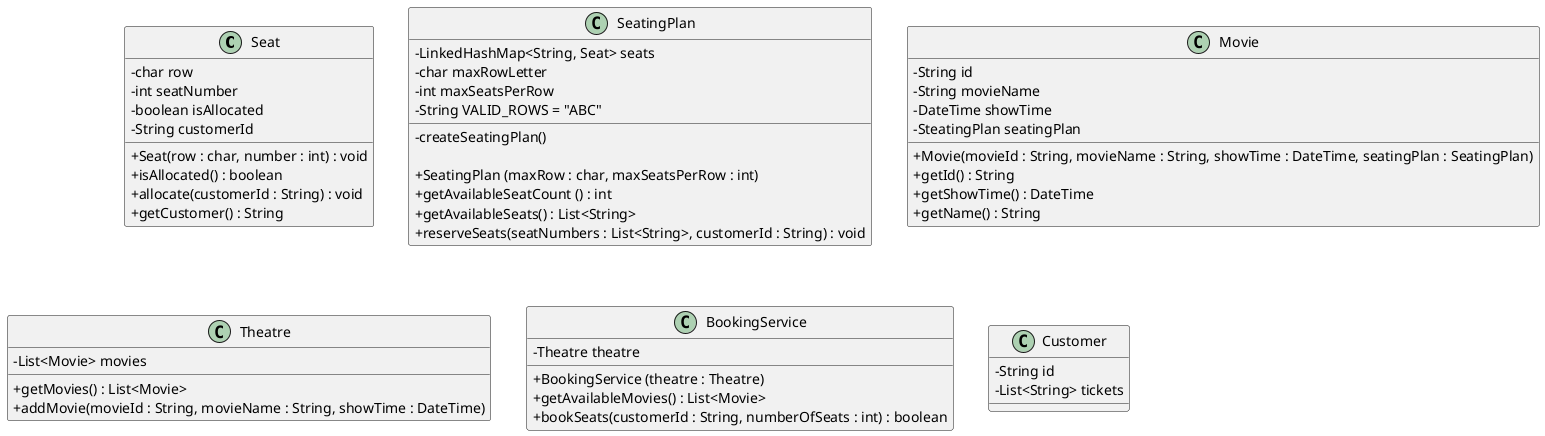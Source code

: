 @startuml
skinparam classAttributeIconSize 0

class Seat {
    - char row
    - int seatNumber
    - boolean isAllocated
    - String customerId

    + Seat(row : char, number : int) : void
    + isAllocated() : boolean
    + allocate(customerId : String) : void
    + getCustomer() : String
}

class SeatingPlan {
    - LinkedHashMap<String, Seat> seats
    - char maxRowLetter
    - int maxSeatsPerRow
    - String VALID_ROWS = "ABC"

    - createSeatingPlan()

    + SeatingPlan (maxRow : char, maxSeatsPerRow : int)
    + getAvailableSeatCount () : int
    + getAvailableSeats() : List<String>
    + reserveSeats(seatNumbers : List<String>, customerId : String) : void
}

class Movie {
    - String id
    - String movieName
    - DateTime showTime
    - SteatingPlan seatingPlan

    + Movie(movieId : String, movieName : String, showTime : DateTime, seatingPlan : SeatingPlan)
    + getId() : String
    + getShowTime() : DateTime
    + getName() : String
}

class Theatre {
    - List<Movie> movies

    + getMovies() : List<Movie>
    + addMovie(movieId : String, movieName : String, showTime : DateTime)
}

class BookingService {
    - Theatre theatre

    + BookingService (theatre : Theatre)
    + getAvailableMovies() : List<Movie>
    + bookSeats(customerId : String, numberOfSeats : int) : boolean
}

class Customer {
    - String id
    - List<String> tickets
}


@enduml